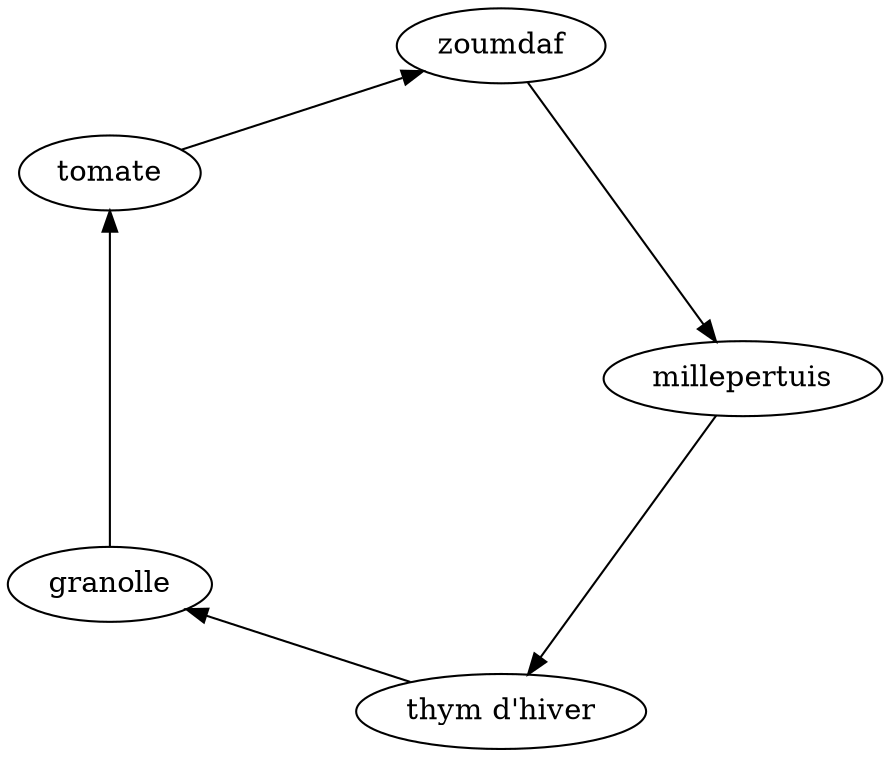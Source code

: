 digraph {
    layout="circo"
    "thym d'hiver" -> granolle
    granolle -> tomate
    tomate -> zoumdaf
    zoumdaf -> millepertuis
    millepertuis -> "thym d'hiver"
}
